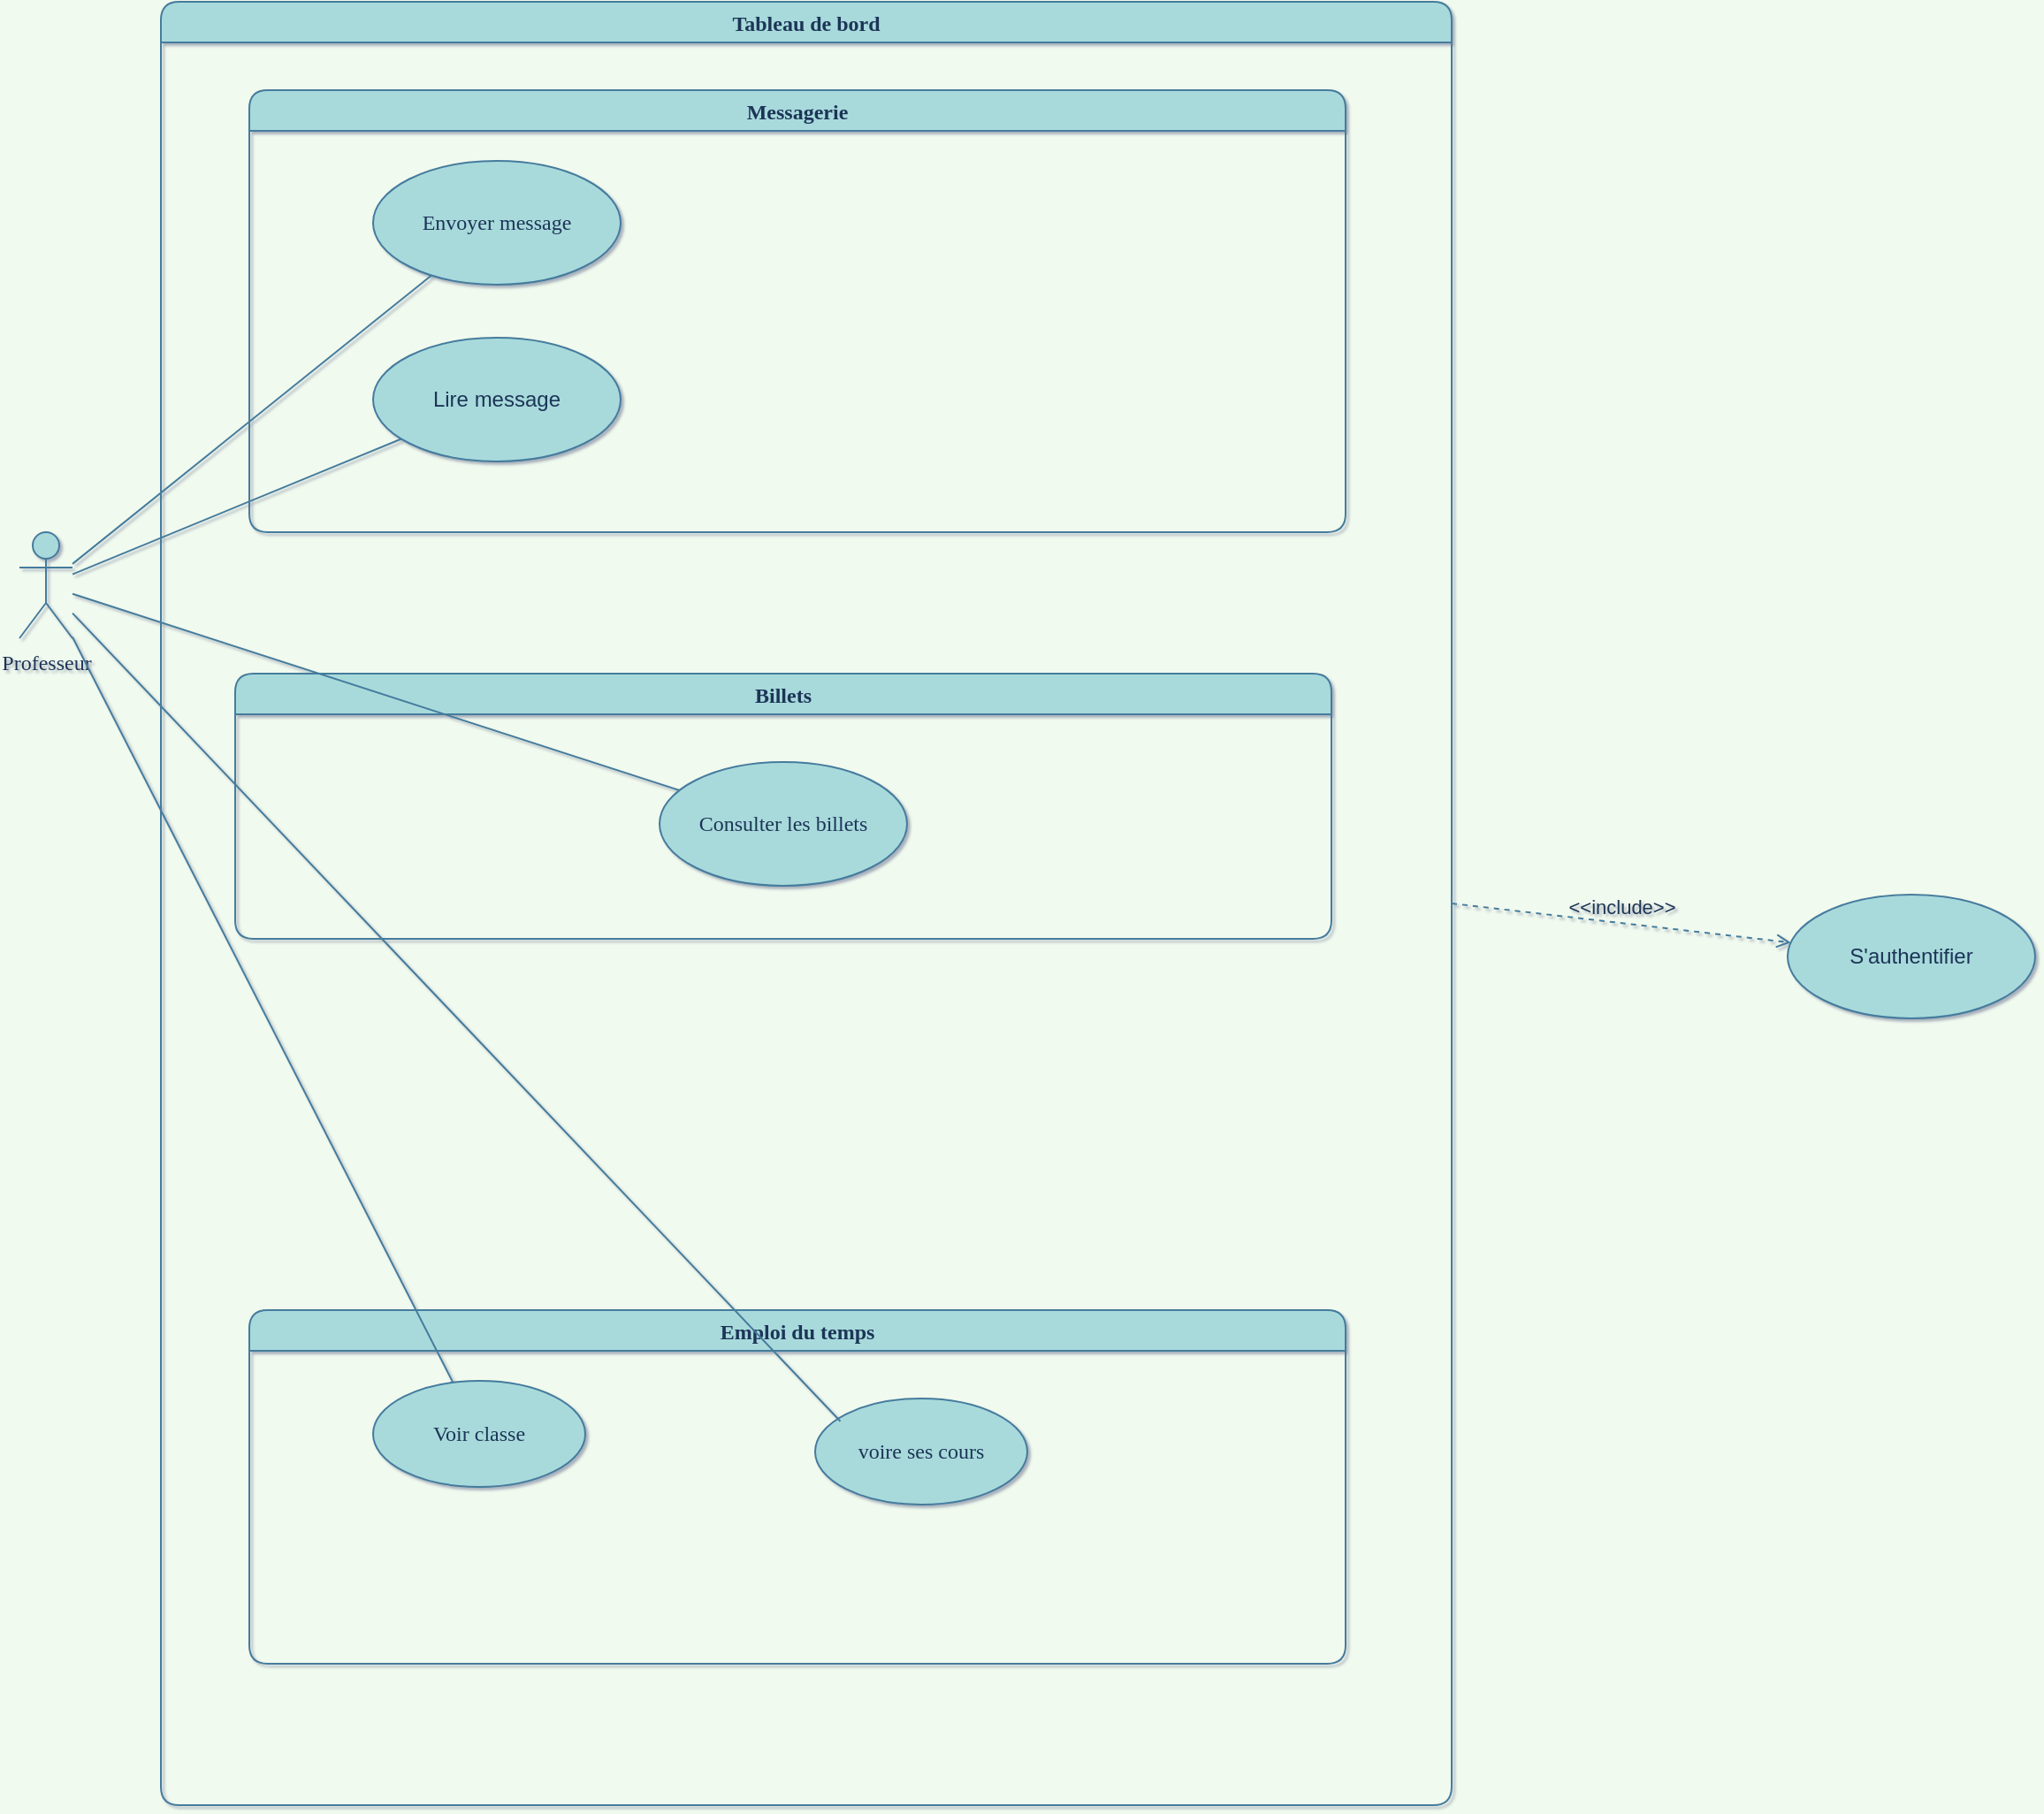 <mxfile version="20.6.0" type="github">
  <diagram id="32il7ei118LAhM0YXetT" name="Page-1">
    <mxGraphModel dx="1520" dy="677" grid="1" gridSize="10" guides="1" tooltips="1" connect="1" arrows="1" fold="1" page="1" pageScale="1" pageWidth="827" pageHeight="1169" background="#F1FAEE" math="0" shadow="1">
      <root>
        <mxCell id="0" />
        <mxCell id="1" parent="0" />
        <mxCell id="OwPhHRN2L67oZQZMtts4-5" value="&lt;div&gt;Professeur&lt;/div&gt;&lt;div&gt;&lt;br&gt;&lt;/div&gt;" style="shape=umlActor;verticalLabelPosition=bottom;verticalAlign=top;html=1;fontFamily=Tahoma;rounded=1;fillColor=#A8DADC;strokeColor=#457B9D;fontColor=#1D3557;" parent="1" vertex="1">
          <mxGeometry x="120" y="630" width="30" height="60" as="geometry" />
        </mxCell>
        <mxCell id="OwPhHRN2L67oZQZMtts4-6" value="Tableau de bord" style="swimlane;fontFamily=Tahoma;rounded=1;fillColor=#A8DADC;strokeColor=#457B9D;fontColor=#1D3557;" parent="1" vertex="1">
          <mxGeometry x="200" y="330" width="730" height="1020" as="geometry">
            <mxRectangle x="190" y="220" width="90" height="30" as="alternateBounds" />
          </mxGeometry>
        </mxCell>
        <mxCell id="OwPhHRN2L67oZQZMtts4-7" value="Messagerie" style="swimlane;startSize=23;fontFamily=Tahoma;rounded=1;fillColor=#A8DADC;strokeColor=#457B9D;fontColor=#1D3557;" parent="OwPhHRN2L67oZQZMtts4-6" vertex="1">
          <mxGeometry x="50" y="50" width="620" height="250" as="geometry" />
        </mxCell>
        <mxCell id="OwPhHRN2L67oZQZMtts4-8" value="Envoyer message" style="ellipse;whiteSpace=wrap;html=1;fontFamily=Tahoma;rounded=1;fillColor=#A8DADC;strokeColor=#457B9D;fontColor=#1D3557;" parent="OwPhHRN2L67oZQZMtts4-7" vertex="1">
          <mxGeometry x="70" y="40" width="140" height="70" as="geometry" />
        </mxCell>
        <mxCell id="OwPhHRN2L67oZQZMtts4-9" value="&lt;div&gt;Lire message&lt;/div&gt;" style="ellipse;whiteSpace=wrap;html=1;rounded=1;fillColor=#A8DADC;strokeColor=#457B9D;fontColor=#1D3557;" parent="OwPhHRN2L67oZQZMtts4-7" vertex="1">
          <mxGeometry x="70" y="140" width="140" height="70" as="geometry" />
        </mxCell>
        <mxCell id="OwPhHRN2L67oZQZMtts4-13" value="Billets" style="swimlane;fontFamily=Tahoma;rounded=1;fillColor=#A8DADC;strokeColor=#457B9D;fontColor=#1D3557;" parent="OwPhHRN2L67oZQZMtts4-6" vertex="1">
          <mxGeometry x="42" y="380" width="620" height="150" as="geometry" />
        </mxCell>
        <mxCell id="OwPhHRN2L67oZQZMtts4-14" value="&lt;div&gt;Consulter les billets&lt;/div&gt;" style="ellipse;whiteSpace=wrap;html=1;fontFamily=Tahoma;rounded=1;fillColor=#A8DADC;strokeColor=#457B9D;fontColor=#1D3557;" parent="OwPhHRN2L67oZQZMtts4-13" vertex="1">
          <mxGeometry x="240" y="50" width="140" height="70" as="geometry" />
        </mxCell>
        <mxCell id="OwPhHRN2L67oZQZMtts4-18" value="Emploi du temps" style="swimlane;fontFamily=Tahoma;rounded=1;fillColor=#A8DADC;strokeColor=#457B9D;fontColor=#1D3557;" parent="OwPhHRN2L67oZQZMtts4-6" vertex="1">
          <mxGeometry x="50" y="740" width="620" height="200" as="geometry" />
        </mxCell>
        <mxCell id="OwPhHRN2L67oZQZMtts4-30" value="Voir classe" style="ellipse;whiteSpace=wrap;html=1;fontFamily=Tahoma;rounded=1;fillColor=#A8DADC;strokeColor=#457B9D;fontColor=#1D3557;" parent="OwPhHRN2L67oZQZMtts4-18" vertex="1">
          <mxGeometry x="70" y="40" width="120" height="60" as="geometry" />
        </mxCell>
        <mxCell id="OwPhHRN2L67oZQZMtts4-34" value="voire ses cours" style="ellipse;whiteSpace=wrap;html=1;fontFamily=Tahoma;rounded=1;fillColor=#A8DADC;strokeColor=#457B9D;fontColor=#1D3557;" parent="OwPhHRN2L67oZQZMtts4-18" vertex="1">
          <mxGeometry x="320" y="50" width="120" height="60" as="geometry" />
        </mxCell>
        <mxCell id="OwPhHRN2L67oZQZMtts4-21" value="" style="endArrow=none;html=1;rounded=1;labelBackgroundColor=#F1FAEE;strokeColor=#457B9D;fontColor=#1D3557;" parent="1" source="OwPhHRN2L67oZQZMtts4-5" target="OwPhHRN2L67oZQZMtts4-8" edge="1">
          <mxGeometry width="50" height="50" relative="1" as="geometry">
            <mxPoint x="570" y="690" as="sourcePoint" />
            <mxPoint x="620" y="640" as="targetPoint" />
          </mxGeometry>
        </mxCell>
        <mxCell id="OwPhHRN2L67oZQZMtts4-22" value="" style="endArrow=none;html=1;rounded=1;labelBackgroundColor=#F1FAEE;strokeColor=#457B9D;fontColor=#1D3557;" parent="1" source="OwPhHRN2L67oZQZMtts4-5" target="OwPhHRN2L67oZQZMtts4-9" edge="1">
          <mxGeometry width="50" height="50" relative="1" as="geometry">
            <mxPoint x="190" y="529.171" as="sourcePoint" />
            <mxPoint x="380.382" y="518.653" as="targetPoint" />
          </mxGeometry>
        </mxCell>
        <mxCell id="OwPhHRN2L67oZQZMtts4-26" value="" style="endArrow=none;html=1;rounded=1;labelBackgroundColor=#F1FAEE;strokeColor=#457B9D;fontColor=#1D3557;" parent="1" source="OwPhHRN2L67oZQZMtts4-5" target="OwPhHRN2L67oZQZMtts4-14" edge="1">
          <mxGeometry width="50" height="50" relative="1" as="geometry">
            <mxPoint x="155.151" y="700" as="sourcePoint" />
            <mxPoint x="358.33" y="1300.49" as="targetPoint" />
          </mxGeometry>
        </mxCell>
        <mxCell id="OwPhHRN2L67oZQZMtts4-28" value="&amp;lt;&amp;lt;include&amp;gt;&amp;gt;" style="html=1;verticalAlign=bottom;labelBackgroundColor=none;endArrow=open;endFill=0;dashed=1;rounded=1;exitX=1;exitY=0.5;exitDx=0;exitDy=0;strokeColor=#457B9D;fontColor=#1D3557;" parent="1" source="OwPhHRN2L67oZQZMtts4-6" target="OwPhHRN2L67oZQZMtts4-29" edge="1">
          <mxGeometry width="160" relative="1" as="geometry">
            <mxPoint x="580" y="800" as="sourcePoint" />
            <mxPoint x="1110" y="870" as="targetPoint" />
          </mxGeometry>
        </mxCell>
        <mxCell id="OwPhHRN2L67oZQZMtts4-29" value="S&#39;authentifier" style="ellipse;whiteSpace=wrap;html=1;rounded=1;fillColor=#A8DADC;strokeColor=#457B9D;fontColor=#1D3557;" parent="1" vertex="1">
          <mxGeometry x="1120" y="835" width="140" height="70" as="geometry" />
        </mxCell>
        <mxCell id="OwPhHRN2L67oZQZMtts4-31" value="" style="endArrow=none;html=1;rounded=1;labelBackgroundColor=#F1FAEE;strokeColor=#457B9D;fontColor=#1D3557;" parent="1" source="OwPhHRN2L67oZQZMtts4-5" target="OwPhHRN2L67oZQZMtts4-30" edge="1">
          <mxGeometry width="50" height="50" relative="1" as="geometry">
            <mxPoint x="160.0" y="700" as="sourcePoint" />
            <mxPoint x="363.023" y="1106.045" as="targetPoint" />
          </mxGeometry>
        </mxCell>
        <mxCell id="OwPhHRN2L67oZQZMtts4-32" value="" style="endArrow=none;html=1;rounded=1;labelBackgroundColor=#F1FAEE;strokeColor=#457B9D;fontColor=#1D3557;" parent="1" source="OwPhHRN2L67oZQZMtts4-5" edge="1">
          <mxGeometry width="50" height="50" relative="1" as="geometry">
            <mxPoint x="170.0" y="710" as="sourcePoint" />
            <mxPoint x="584.257" y="1132.902" as="targetPoint" />
          </mxGeometry>
        </mxCell>
      </root>
    </mxGraphModel>
  </diagram>
</mxfile>
